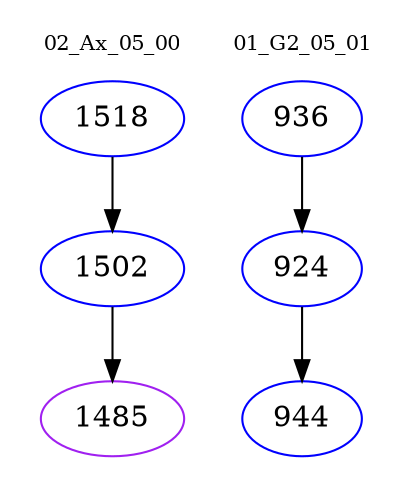 digraph{
subgraph cluster_0 {
color = white
label = "02_Ax_05_00";
fontsize=10;
T0_1518 [label="1518", color="blue"]
T0_1518 -> T0_1502 [color="black"]
T0_1502 [label="1502", color="blue"]
T0_1502 -> T0_1485 [color="black"]
T0_1485 [label="1485", color="purple"]
}
subgraph cluster_1 {
color = white
label = "01_G2_05_01";
fontsize=10;
T1_936 [label="936", color="blue"]
T1_936 -> T1_924 [color="black"]
T1_924 [label="924", color="blue"]
T1_924 -> T1_944 [color="black"]
T1_944 [label="944", color="blue"]
}
}
